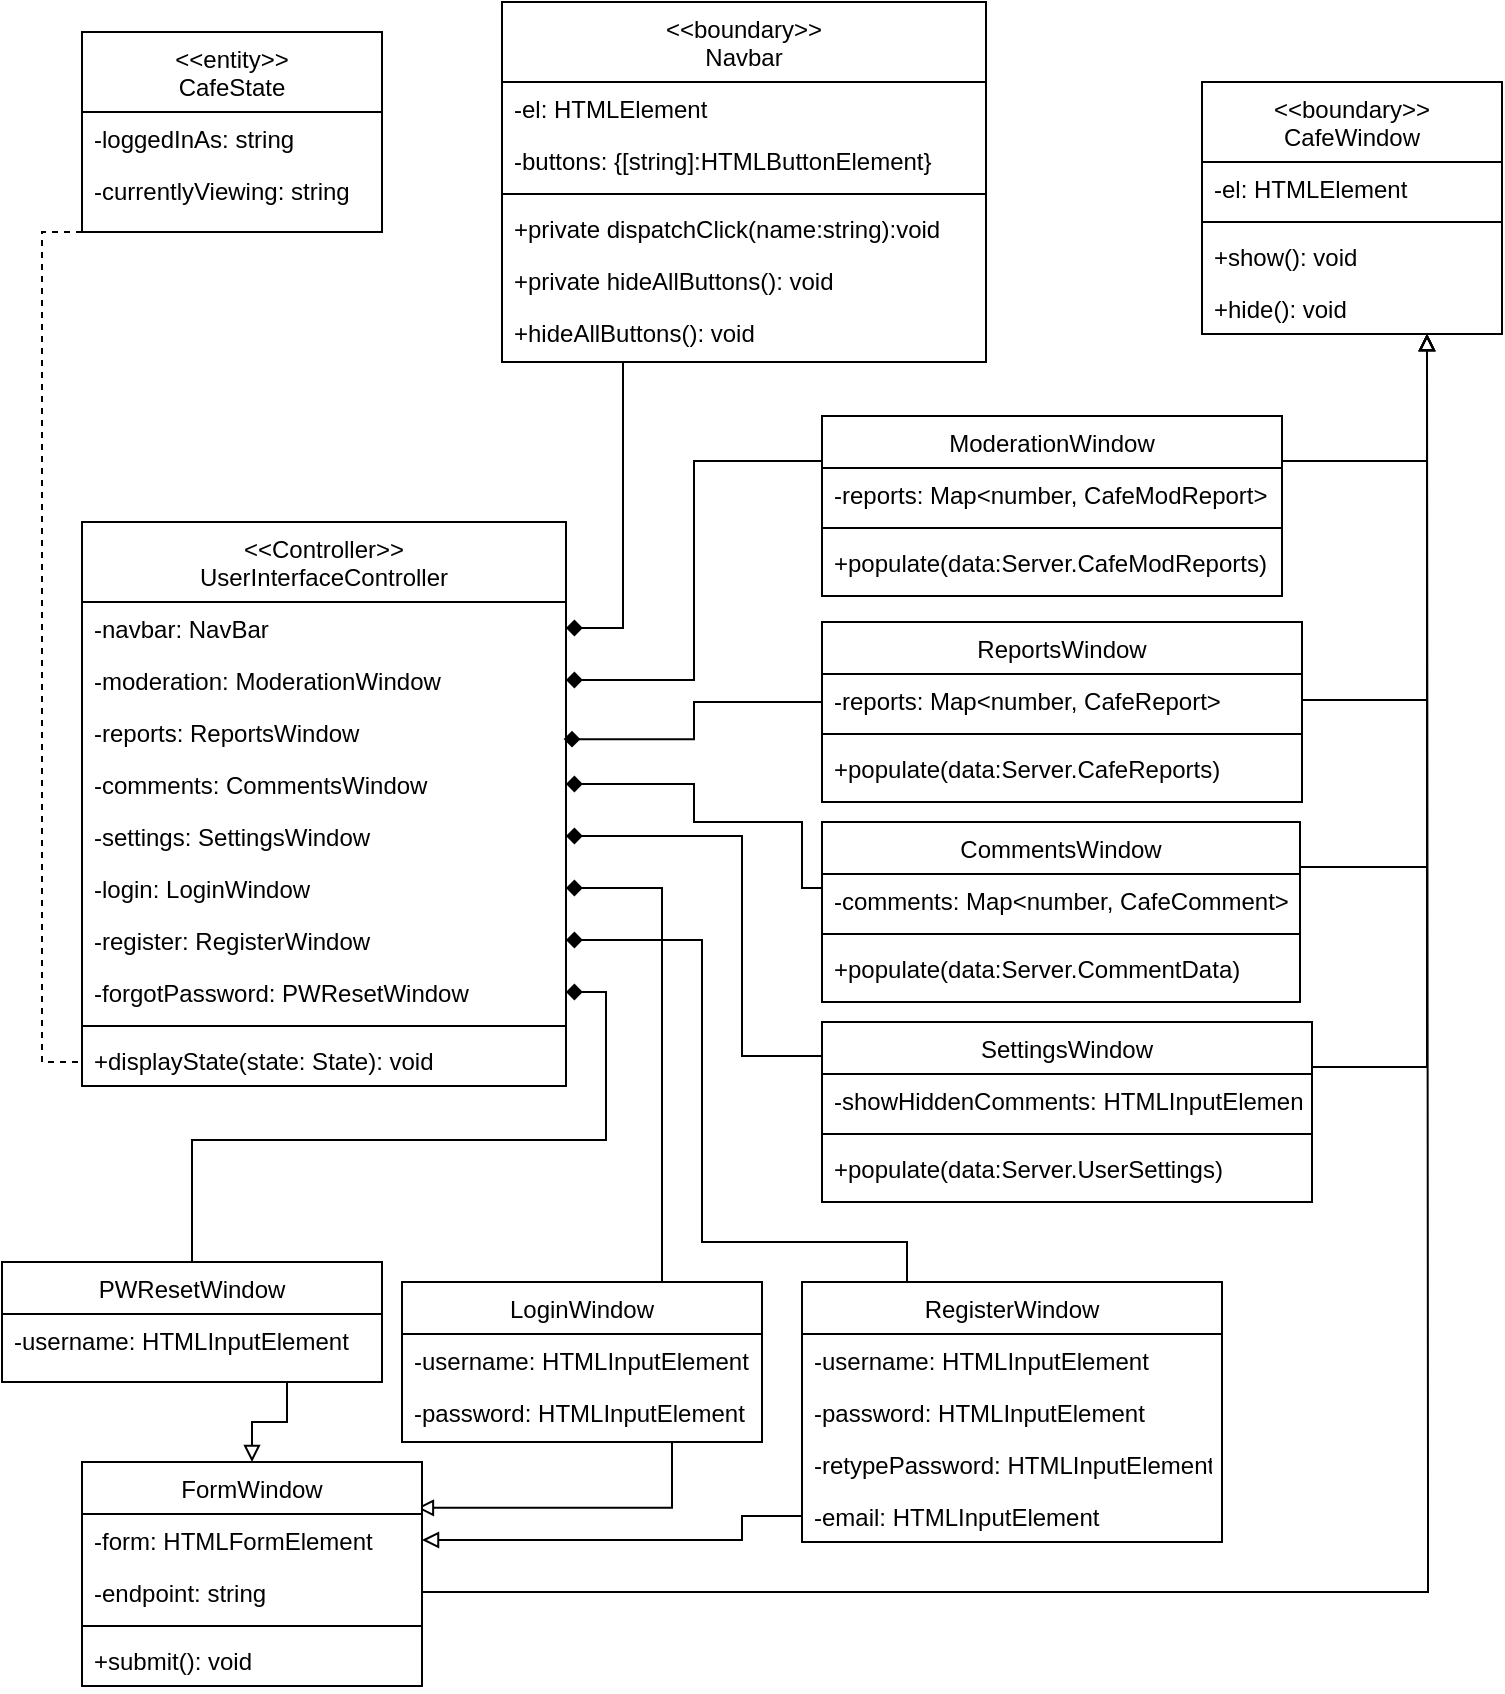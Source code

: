 <mxfile version="20.5.1" type="device"><diagram id="C5RBs43oDa-KdzZeNtuy" name="Page-1"><mxGraphModel dx="1141" dy="621" grid="1" gridSize="10" guides="1" tooltips="1" connect="1" arrows="1" fold="1" page="1" pageScale="1" pageWidth="827" pageHeight="1169" math="0" shadow="0"><root><mxCell id="WIyWlLk6GJQsqaUBKTNV-0"/><mxCell id="WIyWlLk6GJQsqaUBKTNV-1" parent="WIyWlLk6GJQsqaUBKTNV-0"/><mxCell id="zkfFHV4jXpPFQw0GAbJ--13" value="&lt;&lt;boundary&gt;&gt;&#10;CafeWindow" style="swimlane;fontStyle=0;align=center;verticalAlign=top;childLayout=stackLayout;horizontal=1;startSize=40;horizontalStack=0;resizeParent=1;resizeLast=0;collapsible=1;marginBottom=0;rounded=0;shadow=0;strokeWidth=1;" parent="WIyWlLk6GJQsqaUBKTNV-1" vertex="1"><mxGeometry x="610" y="100" width="150" height="126" as="geometry"><mxRectangle x="340" y="380" width="170" height="26" as="alternateBounds"/></mxGeometry></mxCell><mxCell id="zkfFHV4jXpPFQw0GAbJ--14" value="-el: HTMLElement" style="text;align=left;verticalAlign=top;spacingLeft=4;spacingRight=4;overflow=hidden;rotatable=0;points=[[0,0.5],[1,0.5]];portConstraint=eastwest;" parent="zkfFHV4jXpPFQw0GAbJ--13" vertex="1"><mxGeometry y="40" width="150" height="26" as="geometry"/></mxCell><mxCell id="zkfFHV4jXpPFQw0GAbJ--15" value="" style="line;html=1;strokeWidth=1;align=left;verticalAlign=middle;spacingTop=-1;spacingLeft=3;spacingRight=3;rotatable=0;labelPosition=right;points=[];portConstraint=eastwest;" parent="zkfFHV4jXpPFQw0GAbJ--13" vertex="1"><mxGeometry y="66" width="150" height="8" as="geometry"/></mxCell><mxCell id="Sv5bVtjEwb-NxhQenlMi-4" value="+show(): void" style="text;align=left;verticalAlign=top;spacingLeft=4;spacingRight=4;overflow=hidden;rotatable=0;points=[[0,0.5],[1,0.5]];portConstraint=eastwest;" parent="zkfFHV4jXpPFQw0GAbJ--13" vertex="1"><mxGeometry y="74" width="150" height="26" as="geometry"/></mxCell><mxCell id="Sv5bVtjEwb-NxhQenlMi-5" value="+hide(): void" style="text;align=left;verticalAlign=top;spacingLeft=4;spacingRight=4;overflow=hidden;rotatable=0;points=[[0,0.5],[1,0.5]];portConstraint=eastwest;" parent="zkfFHV4jXpPFQw0GAbJ--13" vertex="1"><mxGeometry y="100" width="150" height="20" as="geometry"/></mxCell><mxCell id="ZUVif7W3ev0X1-FMHTzo-94" style="edgeStyle=orthogonalEdgeStyle;rounded=0;orthogonalLoop=1;jettySize=auto;html=1;exitX=0.25;exitY=1;exitDx=0;exitDy=0;entryX=1;entryY=0.5;entryDx=0;entryDy=0;endArrow=diamond;endFill=1;" edge="1" parent="WIyWlLk6GJQsqaUBKTNV-1" source="zkfFHV4jXpPFQw0GAbJ--17" target="ZUVif7W3ev0X1-FMHTzo-27"><mxGeometry relative="1" as="geometry"/></mxCell><mxCell id="zkfFHV4jXpPFQw0GAbJ--17" value="&lt;&lt;boundary&gt;&gt;&#10;Navbar" style="swimlane;fontStyle=0;align=center;verticalAlign=top;childLayout=stackLayout;horizontal=1;startSize=40;horizontalStack=0;resizeParent=1;resizeLast=0;collapsible=1;marginBottom=0;rounded=0;shadow=0;strokeWidth=1;" parent="WIyWlLk6GJQsqaUBKTNV-1" vertex="1"><mxGeometry x="260" y="60" width="242" height="180" as="geometry"><mxRectangle x="550" y="140" width="160" height="26" as="alternateBounds"/></mxGeometry></mxCell><mxCell id="zkfFHV4jXpPFQw0GAbJ--22" value="-el: HTMLElement" style="text;align=left;verticalAlign=top;spacingLeft=4;spacingRight=4;overflow=hidden;rotatable=0;points=[[0,0.5],[1,0.5]];portConstraint=eastwest;rounded=0;shadow=0;html=0;" parent="zkfFHV4jXpPFQw0GAbJ--17" vertex="1"><mxGeometry y="40" width="242" height="26" as="geometry"/></mxCell><mxCell id="Sv5bVtjEwb-NxhQenlMi-0" value="-buttons: {[string]:HTMLButtonElement}" style="text;align=left;verticalAlign=top;spacingLeft=4;spacingRight=4;overflow=hidden;rotatable=0;points=[[0,0.5],[1,0.5]];portConstraint=eastwest;rounded=0;shadow=0;html=0;" parent="zkfFHV4jXpPFQw0GAbJ--17" vertex="1"><mxGeometry y="66" width="242" height="26" as="geometry"/></mxCell><mxCell id="zkfFHV4jXpPFQw0GAbJ--23" value="" style="line;html=1;strokeWidth=1;align=left;verticalAlign=middle;spacingTop=-1;spacingLeft=3;spacingRight=3;rotatable=0;labelPosition=right;points=[];portConstraint=eastwest;" parent="zkfFHV4jXpPFQw0GAbJ--17" vertex="1"><mxGeometry y="92" width="242" height="8" as="geometry"/></mxCell><mxCell id="zkfFHV4jXpPFQw0GAbJ--24" value="+private dispatchClick(name:string):void" style="text;align=left;verticalAlign=top;spacingLeft=4;spacingRight=4;overflow=hidden;rotatable=0;points=[[0,0.5],[1,0.5]];portConstraint=eastwest;" parent="zkfFHV4jXpPFQw0GAbJ--17" vertex="1"><mxGeometry y="100" width="242" height="26" as="geometry"/></mxCell><mxCell id="Sv5bVtjEwb-NxhQenlMi-1" value="+private hideAllButtons(): void" style="text;align=left;verticalAlign=top;spacingLeft=4;spacingRight=4;overflow=hidden;rotatable=0;points=[[0,0.5],[1,0.5]];portConstraint=eastwest;" parent="zkfFHV4jXpPFQw0GAbJ--17" vertex="1"><mxGeometry y="126" width="242" height="26" as="geometry"/></mxCell><mxCell id="Sv5bVtjEwb-NxhQenlMi-2" value="+hideAllButtons(): void" style="text;align=left;verticalAlign=top;spacingLeft=4;spacingRight=4;overflow=hidden;rotatable=0;points=[[0,0.5],[1,0.5]];portConstraint=eastwest;" parent="zkfFHV4jXpPFQw0GAbJ--17" vertex="1"><mxGeometry y="152" width="242" height="26" as="geometry"/></mxCell><mxCell id="ZUVif7W3ev0X1-FMHTzo-57" style="edgeStyle=orthogonalEdgeStyle;rounded=0;orthogonalLoop=1;jettySize=auto;html=1;exitX=1;exitY=0.25;exitDx=0;exitDy=0;entryX=0.75;entryY=1;entryDx=0;entryDy=0;endArrow=block;endFill=0;" edge="1" parent="WIyWlLk6GJQsqaUBKTNV-1" source="Sv5bVtjEwb-NxhQenlMi-6" target="zkfFHV4jXpPFQw0GAbJ--13"><mxGeometry relative="1" as="geometry"/></mxCell><mxCell id="ZUVif7W3ev0X1-FMHTzo-87" style="edgeStyle=orthogonalEdgeStyle;rounded=0;orthogonalLoop=1;jettySize=auto;html=1;exitX=0;exitY=0.25;exitDx=0;exitDy=0;entryX=1;entryY=0.5;entryDx=0;entryDy=0;endArrow=diamond;endFill=1;" edge="1" parent="WIyWlLk6GJQsqaUBKTNV-1" source="Sv5bVtjEwb-NxhQenlMi-6" target="ZUVif7W3ev0X1-FMHTzo-33"><mxGeometry relative="1" as="geometry"><Array as="points"><mxPoint x="410" y="503"/><mxPoint x="410" y="470"/><mxPoint x="356" y="470"/><mxPoint x="356" y="451"/></Array></mxGeometry></mxCell><mxCell id="Sv5bVtjEwb-NxhQenlMi-6" value="CommentsWindow" style="swimlane;fontStyle=0;align=center;verticalAlign=top;childLayout=stackLayout;horizontal=1;startSize=26;horizontalStack=0;resizeParent=1;resizeLast=0;collapsible=1;marginBottom=0;rounded=0;shadow=0;strokeWidth=1;" parent="WIyWlLk6GJQsqaUBKTNV-1" vertex="1"><mxGeometry x="420" y="470" width="239" height="90" as="geometry"><mxRectangle x="340" y="380" width="170" height="26" as="alternateBounds"/></mxGeometry></mxCell><mxCell id="Sv5bVtjEwb-NxhQenlMi-7" value="-comments: Map&lt;number, CafeComment&gt;" style="text;align=left;verticalAlign=top;spacingLeft=4;spacingRight=4;overflow=hidden;rotatable=0;points=[[0,0.5],[1,0.5]];portConstraint=eastwest;" parent="Sv5bVtjEwb-NxhQenlMi-6" vertex="1"><mxGeometry y="26" width="239" height="26" as="geometry"/></mxCell><mxCell id="Sv5bVtjEwb-NxhQenlMi-8" value="" style="line;html=1;strokeWidth=1;align=left;verticalAlign=middle;spacingTop=-1;spacingLeft=3;spacingRight=3;rotatable=0;labelPosition=right;points=[];portConstraint=eastwest;" parent="Sv5bVtjEwb-NxhQenlMi-6" vertex="1"><mxGeometry y="52" width="239" height="8" as="geometry"/></mxCell><mxCell id="Sv5bVtjEwb-NxhQenlMi-9" value="+populate(data:Server.CommentData)" style="text;align=left;verticalAlign=top;spacingLeft=4;spacingRight=4;overflow=hidden;rotatable=0;points=[[0,0.5],[1,0.5]];portConstraint=eastwest;" parent="Sv5bVtjEwb-NxhQenlMi-6" vertex="1"><mxGeometry y="60" width="239" height="26" as="geometry"/></mxCell><mxCell id="ZUVif7W3ev0X1-FMHTzo-77" style="edgeStyle=orthogonalEdgeStyle;rounded=0;orthogonalLoop=1;jettySize=auto;html=1;exitX=0;exitY=0.25;exitDx=0;exitDy=0;endArrow=diamond;endFill=1;entryX=1;entryY=0.5;entryDx=0;entryDy=0;" edge="1" parent="WIyWlLk6GJQsqaUBKTNV-1" source="Sv5bVtjEwb-NxhQenlMi-11" target="ZUVif7W3ev0X1-FMHTzo-35"><mxGeometry relative="1" as="geometry"><mxPoint x="319.966" y="355" as="targetPoint"/></mxGeometry></mxCell><mxCell id="Sv5bVtjEwb-NxhQenlMi-11" value="ModerationWindow" style="swimlane;fontStyle=0;align=center;verticalAlign=top;childLayout=stackLayout;horizontal=1;startSize=26;horizontalStack=0;resizeParent=1;resizeLast=0;collapsible=1;marginBottom=0;rounded=0;shadow=0;strokeWidth=1;" parent="WIyWlLk6GJQsqaUBKTNV-1" vertex="1"><mxGeometry x="420" y="267" width="230" height="90" as="geometry"><mxRectangle x="340" y="380" width="170" height="26" as="alternateBounds"/></mxGeometry></mxCell><mxCell id="Sv5bVtjEwb-NxhQenlMi-12" value="-reports: Map&lt;number, CafeModReport&gt;" style="text;align=left;verticalAlign=top;spacingLeft=4;spacingRight=4;overflow=hidden;rotatable=0;points=[[0,0.5],[1,0.5]];portConstraint=eastwest;" parent="Sv5bVtjEwb-NxhQenlMi-11" vertex="1"><mxGeometry y="26" width="230" height="26" as="geometry"/></mxCell><mxCell id="Sv5bVtjEwb-NxhQenlMi-13" value="" style="line;html=1;strokeWidth=1;align=left;verticalAlign=middle;spacingTop=-1;spacingLeft=3;spacingRight=3;rotatable=0;labelPosition=right;points=[];portConstraint=eastwest;" parent="Sv5bVtjEwb-NxhQenlMi-11" vertex="1"><mxGeometry y="52" width="230" height="8" as="geometry"/></mxCell><mxCell id="Sv5bVtjEwb-NxhQenlMi-14" value="+populate(data:Server.CafeModReports)" style="text;align=left;verticalAlign=top;spacingLeft=4;spacingRight=4;overflow=hidden;rotatable=0;points=[[0,0.5],[1,0.5]];portConstraint=eastwest;" parent="Sv5bVtjEwb-NxhQenlMi-11" vertex="1"><mxGeometry y="60" width="230" height="26" as="geometry"/></mxCell><mxCell id="ZUVif7W3ev0X1-FMHTzo-82" style="edgeStyle=orthogonalEdgeStyle;rounded=0;orthogonalLoop=1;jettySize=auto;html=1;exitX=0;exitY=0.25;exitDx=0;exitDy=0;endArrow=diamond;endFill=1;entryX=0.995;entryY=0.637;entryDx=0;entryDy=0;entryPerimeter=0;" edge="1" parent="WIyWlLk6GJQsqaUBKTNV-1" source="Sv5bVtjEwb-NxhQenlMi-16" target="ZUVif7W3ev0X1-FMHTzo-36"><mxGeometry relative="1" as="geometry"><mxPoint x="320" y="475" as="targetPoint"/><Array as="points"><mxPoint x="420" y="410"/><mxPoint x="356" y="410"/><mxPoint x="356" y="429"/></Array></mxGeometry></mxCell><mxCell id="Sv5bVtjEwb-NxhQenlMi-16" value="ReportsWindow" style="swimlane;fontStyle=0;align=center;verticalAlign=top;childLayout=stackLayout;horizontal=1;startSize=26;horizontalStack=0;resizeParent=1;resizeLast=0;collapsible=1;marginBottom=0;rounded=0;shadow=0;strokeWidth=1;" parent="WIyWlLk6GJQsqaUBKTNV-1" vertex="1"><mxGeometry x="420" y="370" width="240" height="90" as="geometry"><mxRectangle x="340" y="380" width="170" height="26" as="alternateBounds"/></mxGeometry></mxCell><mxCell id="Sv5bVtjEwb-NxhQenlMi-17" value="-reports: Map&lt;number, CafeReport&gt;" style="text;align=left;verticalAlign=top;spacingLeft=4;spacingRight=4;overflow=hidden;rotatable=0;points=[[0,0.5],[1,0.5]];portConstraint=eastwest;" parent="Sv5bVtjEwb-NxhQenlMi-16" vertex="1"><mxGeometry y="26" width="240" height="26" as="geometry"/></mxCell><mxCell id="Sv5bVtjEwb-NxhQenlMi-18" value="" style="line;html=1;strokeWidth=1;align=left;verticalAlign=middle;spacingTop=-1;spacingLeft=3;spacingRight=3;rotatable=0;labelPosition=right;points=[];portConstraint=eastwest;" parent="Sv5bVtjEwb-NxhQenlMi-16" vertex="1"><mxGeometry y="52" width="240" height="8" as="geometry"/></mxCell><mxCell id="Sv5bVtjEwb-NxhQenlMi-19" value="+populate(data:Server.CafeReports)" style="text;align=left;verticalAlign=top;spacingLeft=4;spacingRight=4;overflow=hidden;rotatable=0;points=[[0,0.5],[1,0.5]];portConstraint=eastwest;" parent="Sv5bVtjEwb-NxhQenlMi-16" vertex="1"><mxGeometry y="60" width="240" height="26" as="geometry"/></mxCell><mxCell id="ZUVif7W3ev0X1-FMHTzo-71" style="edgeStyle=orthogonalEdgeStyle;rounded=0;orthogonalLoop=1;jettySize=auto;html=1;exitX=0.75;exitY=1;exitDx=0;exitDy=0;endArrow=block;endFill=0;entryX=0.985;entryY=-0.118;entryDx=0;entryDy=0;entryPerimeter=0;" edge="1" parent="WIyWlLk6GJQsqaUBKTNV-1" source="Sv5bVtjEwb-NxhQenlMi-20" target="Sv5bVtjEwb-NxhQenlMi-28"><mxGeometry relative="1" as="geometry"/></mxCell><mxCell id="ZUVif7W3ev0X1-FMHTzo-90" style="edgeStyle=orthogonalEdgeStyle;rounded=0;orthogonalLoop=1;jettySize=auto;html=1;exitX=0.5;exitY=0;exitDx=0;exitDy=0;entryX=1;entryY=0.5;entryDx=0;entryDy=0;endArrow=diamond;endFill=1;" edge="1" parent="WIyWlLk6GJQsqaUBKTNV-1" source="Sv5bVtjEwb-NxhQenlMi-20" target="ZUVif7W3ev0X1-FMHTzo-37"><mxGeometry relative="1" as="geometry"><Array as="points"><mxPoint x="340" y="700"/><mxPoint x="340" y="503"/></Array></mxGeometry></mxCell><mxCell id="Sv5bVtjEwb-NxhQenlMi-20" value="LoginWindow" style="swimlane;fontStyle=0;align=center;verticalAlign=top;childLayout=stackLayout;horizontal=1;startSize=26;horizontalStack=0;resizeParent=1;resizeLast=0;collapsible=1;marginBottom=0;rounded=0;shadow=0;strokeWidth=1;" parent="WIyWlLk6GJQsqaUBKTNV-1" vertex="1"><mxGeometry x="210" y="700" width="180" height="80" as="geometry"><mxRectangle x="340" y="380" width="170" height="26" as="alternateBounds"/></mxGeometry></mxCell><mxCell id="Sv5bVtjEwb-NxhQenlMi-21" value="-username: HTMLInputElement" style="text;align=left;verticalAlign=top;spacingLeft=4;spacingRight=4;overflow=hidden;rotatable=0;points=[[0,0.5],[1,0.5]];portConstraint=eastwest;" parent="Sv5bVtjEwb-NxhQenlMi-20" vertex="1"><mxGeometry y="26" width="180" height="26" as="geometry"/></mxCell><mxCell id="Sv5bVtjEwb-NxhQenlMi-24" value="-password: HTMLInputElement" style="text;align=left;verticalAlign=top;spacingLeft=4;spacingRight=4;overflow=hidden;rotatable=0;points=[[0,0.5],[1,0.5]];portConstraint=eastwest;" parent="Sv5bVtjEwb-NxhQenlMi-20" vertex="1"><mxGeometry y="52" width="180" height="26" as="geometry"/></mxCell><mxCell id="ZUVif7W3ev0X1-FMHTzo-60" style="edgeStyle=orthogonalEdgeStyle;rounded=0;orthogonalLoop=1;jettySize=auto;html=1;exitX=1;exitY=0.5;exitDx=0;exitDy=0;entryX=0.75;entryY=1;entryDx=0;entryDy=0;endArrow=block;endFill=0;" edge="1" parent="WIyWlLk6GJQsqaUBKTNV-1" source="Sv5bVtjEwb-NxhQenlMi-31" target="zkfFHV4jXpPFQw0GAbJ--13"><mxGeometry relative="1" as="geometry"><Array as="points"><mxPoint x="723" y="855"/><mxPoint x="723" y="810"/></Array></mxGeometry></mxCell><mxCell id="Sv5bVtjEwb-NxhQenlMi-27" value="FormWindow" style="swimlane;fontStyle=0;align=center;verticalAlign=top;childLayout=stackLayout;horizontal=1;startSize=26;horizontalStack=0;resizeParent=1;resizeLast=0;collapsible=1;marginBottom=0;rounded=0;shadow=0;strokeWidth=1;" parent="WIyWlLk6GJQsqaUBKTNV-1" vertex="1"><mxGeometry x="50" y="790" width="170" height="112" as="geometry"><mxRectangle x="340" y="380" width="170" height="26" as="alternateBounds"/></mxGeometry></mxCell><mxCell id="Sv5bVtjEwb-NxhQenlMi-28" value="-form: HTMLFormElement" style="text;align=left;verticalAlign=top;spacingLeft=4;spacingRight=4;overflow=hidden;rotatable=0;points=[[0,0.5],[1,0.5]];portConstraint=eastwest;" parent="Sv5bVtjEwb-NxhQenlMi-27" vertex="1"><mxGeometry y="26" width="170" height="26" as="geometry"/></mxCell><mxCell id="Sv5bVtjEwb-NxhQenlMi-31" value="-endpoint: string" style="text;align=left;verticalAlign=top;spacingLeft=4;spacingRight=4;overflow=hidden;rotatable=0;points=[[0,0.5],[1,0.5]];portConstraint=eastwest;" parent="Sv5bVtjEwb-NxhQenlMi-27" vertex="1"><mxGeometry y="52" width="170" height="26" as="geometry"/></mxCell><mxCell id="Sv5bVtjEwb-NxhQenlMi-29" value="" style="line;html=1;strokeWidth=1;align=left;verticalAlign=middle;spacingTop=-1;spacingLeft=3;spacingRight=3;rotatable=0;labelPosition=right;points=[];portConstraint=eastwest;" parent="Sv5bVtjEwb-NxhQenlMi-27" vertex="1"><mxGeometry y="78" width="170" height="8" as="geometry"/></mxCell><mxCell id="Sv5bVtjEwb-NxhQenlMi-30" value="+submit(): void" style="text;align=left;verticalAlign=top;spacingLeft=4;spacingRight=4;overflow=hidden;rotatable=0;points=[[0,0.5],[1,0.5]];portConstraint=eastwest;" parent="Sv5bVtjEwb-NxhQenlMi-27" vertex="1"><mxGeometry y="86" width="170" height="26" as="geometry"/></mxCell><mxCell id="ZUVif7W3ev0X1-FMHTzo-89" style="edgeStyle=orthogonalEdgeStyle;rounded=0;orthogonalLoop=1;jettySize=auto;html=1;exitX=0.25;exitY=0;exitDx=0;exitDy=0;entryX=1;entryY=0.5;entryDx=0;entryDy=0;endArrow=diamond;endFill=1;" edge="1" parent="WIyWlLk6GJQsqaUBKTNV-1" source="Sv5bVtjEwb-NxhQenlMi-32" target="ZUVif7W3ev0X1-FMHTzo-38"><mxGeometry relative="1" as="geometry"><Array as="points"><mxPoint x="463" y="680"/><mxPoint x="360" y="680"/><mxPoint x="360" y="529"/></Array></mxGeometry></mxCell><mxCell id="Sv5bVtjEwb-NxhQenlMi-32" value="RegisterWindow" style="swimlane;fontStyle=0;align=center;verticalAlign=top;childLayout=stackLayout;horizontal=1;startSize=26;horizontalStack=0;resizeParent=1;resizeLast=0;collapsible=1;marginBottom=0;rounded=0;shadow=0;strokeWidth=1;" parent="WIyWlLk6GJQsqaUBKTNV-1" vertex="1"><mxGeometry x="410" y="700" width="210" height="130" as="geometry"><mxRectangle x="340" y="380" width="170" height="26" as="alternateBounds"/></mxGeometry></mxCell><mxCell id="Sv5bVtjEwb-NxhQenlMi-33" value="-username: HTMLInputElement" style="text;align=left;verticalAlign=top;spacingLeft=4;spacingRight=4;overflow=hidden;rotatable=0;points=[[0,0.5],[1,0.5]];portConstraint=eastwest;" parent="Sv5bVtjEwb-NxhQenlMi-32" vertex="1"><mxGeometry y="26" width="210" height="26" as="geometry"/></mxCell><mxCell id="Sv5bVtjEwb-NxhQenlMi-34" value="-password: HTMLInputElement" style="text;align=left;verticalAlign=top;spacingLeft=4;spacingRight=4;overflow=hidden;rotatable=0;points=[[0,0.5],[1,0.5]];portConstraint=eastwest;" parent="Sv5bVtjEwb-NxhQenlMi-32" vertex="1"><mxGeometry y="52" width="210" height="26" as="geometry"/></mxCell><mxCell id="Sv5bVtjEwb-NxhQenlMi-35" value="-retypePassword: HTMLInputElement" style="text;align=left;verticalAlign=top;spacingLeft=4;spacingRight=4;overflow=hidden;rotatable=0;points=[[0,0.5],[1,0.5]];portConstraint=eastwest;" parent="Sv5bVtjEwb-NxhQenlMi-32" vertex="1"><mxGeometry y="78" width="210" height="26" as="geometry"/></mxCell><mxCell id="Sv5bVtjEwb-NxhQenlMi-37" value="-email: HTMLInputElement" style="text;align=left;verticalAlign=top;spacingLeft=4;spacingRight=4;overflow=hidden;rotatable=0;points=[[0,0.5],[1,0.5]];portConstraint=eastwest;" parent="Sv5bVtjEwb-NxhQenlMi-32" vertex="1"><mxGeometry y="104" width="210" height="26" as="geometry"/></mxCell><mxCell id="ZUVif7W3ev0X1-FMHTzo-72" style="edgeStyle=orthogonalEdgeStyle;rounded=0;orthogonalLoop=1;jettySize=auto;html=1;exitX=0.75;exitY=1;exitDx=0;exitDy=0;entryX=0.5;entryY=0;entryDx=0;entryDy=0;endArrow=block;endFill=0;" edge="1" parent="WIyWlLk6GJQsqaUBKTNV-1" source="Sv5bVtjEwb-NxhQenlMi-38" target="Sv5bVtjEwb-NxhQenlMi-27"><mxGeometry relative="1" as="geometry"/></mxCell><mxCell id="ZUVif7W3ev0X1-FMHTzo-91" style="edgeStyle=orthogonalEdgeStyle;rounded=0;orthogonalLoop=1;jettySize=auto;html=1;exitX=0.5;exitY=0;exitDx=0;exitDy=0;entryX=1;entryY=0.5;entryDx=0;entryDy=0;endArrow=diamond;endFill=1;" edge="1" parent="WIyWlLk6GJQsqaUBKTNV-1" source="Sv5bVtjEwb-NxhQenlMi-38" target="ZUVif7W3ev0X1-FMHTzo-39"><mxGeometry relative="1" as="geometry"/></mxCell><mxCell id="Sv5bVtjEwb-NxhQenlMi-38" value="PWResetWindow" style="swimlane;fontStyle=0;align=center;verticalAlign=top;childLayout=stackLayout;horizontal=1;startSize=26;horizontalStack=0;resizeParent=1;resizeLast=0;collapsible=1;marginBottom=0;rounded=0;shadow=0;strokeWidth=1;" parent="WIyWlLk6GJQsqaUBKTNV-1" vertex="1"><mxGeometry x="10" y="690" width="190" height="60" as="geometry"><mxRectangle x="340" y="380" width="170" height="26" as="alternateBounds"/></mxGeometry></mxCell><mxCell id="Sv5bVtjEwb-NxhQenlMi-39" value="-username: HTMLInputElement" style="text;align=left;verticalAlign=top;spacingLeft=4;spacingRight=4;overflow=hidden;rotatable=0;points=[[0,0.5],[1,0.5]];portConstraint=eastwest;" parent="Sv5bVtjEwb-NxhQenlMi-38" vertex="1"><mxGeometry y="26" width="190" height="26" as="geometry"/></mxCell><mxCell id="ZUVif7W3ev0X1-FMHTzo-58" style="edgeStyle=orthogonalEdgeStyle;rounded=0;orthogonalLoop=1;jettySize=auto;html=1;exitX=1;exitY=0.25;exitDx=0;exitDy=0;entryX=0.75;entryY=1;entryDx=0;entryDy=0;endArrow=block;endFill=0;" edge="1" parent="WIyWlLk6GJQsqaUBKTNV-1" source="Sv5bVtjEwb-NxhQenlMi-43" target="zkfFHV4jXpPFQw0GAbJ--13"><mxGeometry relative="1" as="geometry"/></mxCell><mxCell id="ZUVif7W3ev0X1-FMHTzo-88" style="edgeStyle=orthogonalEdgeStyle;rounded=0;orthogonalLoop=1;jettySize=auto;html=1;exitX=0;exitY=0.25;exitDx=0;exitDy=0;entryX=1;entryY=0.5;entryDx=0;entryDy=0;endArrow=diamond;endFill=1;" edge="1" parent="WIyWlLk6GJQsqaUBKTNV-1" source="Sv5bVtjEwb-NxhQenlMi-43" target="ZUVif7W3ev0X1-FMHTzo-34"><mxGeometry relative="1" as="geometry"><Array as="points"><mxPoint x="380" y="587"/><mxPoint x="380" y="477"/></Array></mxGeometry></mxCell><mxCell id="Sv5bVtjEwb-NxhQenlMi-43" value="SettingsWindow" style="swimlane;fontStyle=0;align=center;verticalAlign=top;childLayout=stackLayout;horizontal=1;startSize=26;horizontalStack=0;resizeParent=1;resizeLast=0;collapsible=1;marginBottom=0;rounded=0;shadow=0;strokeWidth=1;" parent="WIyWlLk6GJQsqaUBKTNV-1" vertex="1"><mxGeometry x="420" y="570" width="245" height="90" as="geometry"><mxRectangle x="340" y="380" width="170" height="26" as="alternateBounds"/></mxGeometry></mxCell><mxCell id="Sv5bVtjEwb-NxhQenlMi-44" value="-showHiddenComments: HTMLInputElement" style="text;align=left;verticalAlign=top;spacingLeft=4;spacingRight=4;overflow=hidden;rotatable=0;points=[[0,0.5],[1,0.5]];portConstraint=eastwest;" parent="Sv5bVtjEwb-NxhQenlMi-43" vertex="1"><mxGeometry y="26" width="245" height="26" as="geometry"/></mxCell><mxCell id="Sv5bVtjEwb-NxhQenlMi-48" value="" style="line;html=1;strokeWidth=1;align=left;verticalAlign=middle;spacingTop=-1;spacingLeft=3;spacingRight=3;rotatable=0;labelPosition=right;points=[];portConstraint=eastwest;" parent="Sv5bVtjEwb-NxhQenlMi-43" vertex="1"><mxGeometry y="52" width="245" height="8" as="geometry"/></mxCell><mxCell id="Sv5bVtjEwb-NxhQenlMi-49" value="+populate(data:Server.UserSettings)" style="text;align=left;verticalAlign=top;spacingLeft=4;spacingRight=4;overflow=hidden;rotatable=0;points=[[0,0.5],[1,0.5]];portConstraint=eastwest;" parent="Sv5bVtjEwb-NxhQenlMi-43" vertex="1"><mxGeometry y="60" width="245" height="26" as="geometry"/></mxCell><mxCell id="ZUVif7W3ev0X1-FMHTzo-25" value="&lt;&lt;Controller&gt;&gt;&#10;UserInterfaceController" style="swimlane;fontStyle=0;align=center;verticalAlign=top;childLayout=stackLayout;horizontal=1;startSize=40;horizontalStack=0;resizeParent=1;resizeLast=0;collapsible=1;marginBottom=0;rounded=0;shadow=0;strokeWidth=1;" vertex="1" parent="WIyWlLk6GJQsqaUBKTNV-1"><mxGeometry x="50" y="320" width="242" height="282" as="geometry"><mxRectangle x="550" y="140" width="160" height="26" as="alternateBounds"/></mxGeometry></mxCell><mxCell id="ZUVif7W3ev0X1-FMHTzo-27" value="-navbar: NavBar" style="text;align=left;verticalAlign=top;spacingLeft=4;spacingRight=4;overflow=hidden;rotatable=0;points=[[0,0.5],[1,0.5]];portConstraint=eastwest;rounded=0;shadow=0;html=0;" vertex="1" parent="ZUVif7W3ev0X1-FMHTzo-25"><mxGeometry y="40" width="242" height="26" as="geometry"/></mxCell><mxCell id="ZUVif7W3ev0X1-FMHTzo-35" value="-moderation: ModerationWindow" style="text;align=left;verticalAlign=top;spacingLeft=4;spacingRight=4;overflow=hidden;rotatable=0;points=[[0,0.5],[1,0.5]];portConstraint=eastwest;rounded=0;shadow=0;html=0;" vertex="1" parent="ZUVif7W3ev0X1-FMHTzo-25"><mxGeometry y="66" width="242" height="26" as="geometry"/></mxCell><mxCell id="ZUVif7W3ev0X1-FMHTzo-36" value="-reports: ReportsWindow" style="text;align=left;verticalAlign=top;spacingLeft=4;spacingRight=4;overflow=hidden;rotatable=0;points=[[0,0.5],[1,0.5]];portConstraint=eastwest;rounded=0;shadow=0;html=0;" vertex="1" parent="ZUVif7W3ev0X1-FMHTzo-25"><mxGeometry y="92" width="242" height="26" as="geometry"/></mxCell><mxCell id="ZUVif7W3ev0X1-FMHTzo-33" value="-comments: CommentsWindow" style="text;align=left;verticalAlign=top;spacingLeft=4;spacingRight=4;overflow=hidden;rotatable=0;points=[[0,0.5],[1,0.5]];portConstraint=eastwest;rounded=0;shadow=0;html=0;" vertex="1" parent="ZUVif7W3ev0X1-FMHTzo-25"><mxGeometry y="118" width="242" height="26" as="geometry"/></mxCell><mxCell id="ZUVif7W3ev0X1-FMHTzo-34" value="-settings: SettingsWindow" style="text;align=left;verticalAlign=top;spacingLeft=4;spacingRight=4;overflow=hidden;rotatable=0;points=[[0,0.5],[1,0.5]];portConstraint=eastwest;rounded=0;shadow=0;html=0;" vertex="1" parent="ZUVif7W3ev0X1-FMHTzo-25"><mxGeometry y="144" width="242" height="26" as="geometry"/></mxCell><mxCell id="ZUVif7W3ev0X1-FMHTzo-37" value="-login: LoginWindow" style="text;align=left;verticalAlign=top;spacingLeft=4;spacingRight=4;overflow=hidden;rotatable=0;points=[[0,0.5],[1,0.5]];portConstraint=eastwest;rounded=0;shadow=0;html=0;" vertex="1" parent="ZUVif7W3ev0X1-FMHTzo-25"><mxGeometry y="170" width="242" height="26" as="geometry"/></mxCell><mxCell id="ZUVif7W3ev0X1-FMHTzo-38" value="-register: RegisterWindow" style="text;align=left;verticalAlign=top;spacingLeft=4;spacingRight=4;overflow=hidden;rotatable=0;points=[[0,0.5],[1,0.5]];portConstraint=eastwest;rounded=0;shadow=0;html=0;" vertex="1" parent="ZUVif7W3ev0X1-FMHTzo-25"><mxGeometry y="196" width="242" height="26" as="geometry"/></mxCell><mxCell id="ZUVif7W3ev0X1-FMHTzo-39" value="-forgotPassword: PWResetWindow" style="text;align=left;verticalAlign=top;spacingLeft=4;spacingRight=4;overflow=hidden;rotatable=0;points=[[0,0.5],[1,0.5]];portConstraint=eastwest;rounded=0;shadow=0;html=0;" vertex="1" parent="ZUVif7W3ev0X1-FMHTzo-25"><mxGeometry y="222" width="242" height="26" as="geometry"/></mxCell><mxCell id="ZUVif7W3ev0X1-FMHTzo-28" value="" style="line;html=1;strokeWidth=1;align=left;verticalAlign=middle;spacingTop=-1;spacingLeft=3;spacingRight=3;rotatable=0;labelPosition=right;points=[];portConstraint=eastwest;" vertex="1" parent="ZUVif7W3ev0X1-FMHTzo-25"><mxGeometry y="248" width="242" height="8" as="geometry"/></mxCell><mxCell id="ZUVif7W3ev0X1-FMHTzo-29" value="+displayState(state: State): void" style="text;align=left;verticalAlign=top;spacingLeft=4;spacingRight=4;overflow=hidden;rotatable=0;points=[[0,0.5],[1,0.5]];portConstraint=eastwest;" vertex="1" parent="ZUVif7W3ev0X1-FMHTzo-25"><mxGeometry y="256" width="242" height="26" as="geometry"/></mxCell><mxCell id="ZUVif7W3ev0X1-FMHTzo-96" style="edgeStyle=orthogonalEdgeStyle;rounded=0;orthogonalLoop=1;jettySize=auto;html=1;exitX=0;exitY=1;exitDx=0;exitDy=0;entryX=0;entryY=0.5;entryDx=0;entryDy=0;endArrow=none;endFill=0;dashed=1;" edge="1" parent="WIyWlLk6GJQsqaUBKTNV-1" source="ZUVif7W3ev0X1-FMHTzo-41" target="ZUVif7W3ev0X1-FMHTzo-29"><mxGeometry relative="1" as="geometry"><Array as="points"><mxPoint x="30" y="175"/><mxPoint x="30" y="590"/></Array></mxGeometry></mxCell><mxCell id="ZUVif7W3ev0X1-FMHTzo-41" value="&lt;&lt;entity&gt;&gt;&#10;CafeState" style="swimlane;fontStyle=0;align=center;verticalAlign=top;childLayout=stackLayout;horizontal=1;startSize=40;horizontalStack=0;resizeParent=1;resizeLast=0;collapsible=1;marginBottom=0;rounded=0;shadow=0;strokeWidth=1;" vertex="1" parent="WIyWlLk6GJQsqaUBKTNV-1"><mxGeometry x="50" y="75" width="150" height="100" as="geometry"><mxRectangle x="340" y="380" width="170" height="26" as="alternateBounds"/></mxGeometry></mxCell><mxCell id="ZUVif7W3ev0X1-FMHTzo-42" value="-loggedInAs: string" style="text;align=left;verticalAlign=top;spacingLeft=4;spacingRight=4;overflow=hidden;rotatable=0;points=[[0,0.5],[1,0.5]];portConstraint=eastwest;" vertex="1" parent="ZUVif7W3ev0X1-FMHTzo-41"><mxGeometry y="40" width="150" height="26" as="geometry"/></mxCell><mxCell id="ZUVif7W3ev0X1-FMHTzo-46" value="-currentlyViewing: string" style="text;align=left;verticalAlign=top;spacingLeft=4;spacingRight=4;overflow=hidden;rotatable=0;points=[[0,0.5],[1,0.5]];portConstraint=eastwest;" vertex="1" parent="ZUVif7W3ev0X1-FMHTzo-41"><mxGeometry y="66" width="150" height="26" as="geometry"/></mxCell><mxCell id="ZUVif7W3ev0X1-FMHTzo-53" style="edgeStyle=orthogonalEdgeStyle;rounded=0;orthogonalLoop=1;jettySize=auto;html=1;exitX=1;exitY=0.25;exitDx=0;exitDy=0;entryX=0.75;entryY=1;entryDx=0;entryDy=0;endArrow=block;endFill=0;" edge="1" parent="WIyWlLk6GJQsqaUBKTNV-1" source="Sv5bVtjEwb-NxhQenlMi-11" target="zkfFHV4jXpPFQw0GAbJ--13"><mxGeometry relative="1" as="geometry"/></mxCell><mxCell id="ZUVif7W3ev0X1-FMHTzo-54" style="edgeStyle=orthogonalEdgeStyle;rounded=0;orthogonalLoop=1;jettySize=auto;html=1;exitX=1;exitY=0.5;exitDx=0;exitDy=0;entryX=0.75;entryY=1;entryDx=0;entryDy=0;endArrow=block;endFill=0;" edge="1" parent="WIyWlLk6GJQsqaUBKTNV-1" source="Sv5bVtjEwb-NxhQenlMi-17" target="zkfFHV4jXpPFQw0GAbJ--13"><mxGeometry relative="1" as="geometry"/></mxCell><mxCell id="ZUVif7W3ev0X1-FMHTzo-67" style="edgeStyle=orthogonalEdgeStyle;rounded=0;orthogonalLoop=1;jettySize=auto;html=1;exitX=0;exitY=0.5;exitDx=0;exitDy=0;entryX=1;entryY=0.5;entryDx=0;entryDy=0;endArrow=block;endFill=0;" edge="1" parent="WIyWlLk6GJQsqaUBKTNV-1" source="Sv5bVtjEwb-NxhQenlMi-37" target="Sv5bVtjEwb-NxhQenlMi-28"><mxGeometry relative="1" as="geometry"><Array as="points"><mxPoint x="380" y="817"/><mxPoint x="380" y="829"/></Array></mxGeometry></mxCell></root></mxGraphModel></diagram></mxfile>
